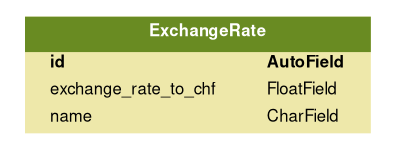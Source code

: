 digraph model_graph {
  fontname = "Helvetica"
  fontsize = 8
  splines  = true

  graph [ dpi = 300 ];

  node [
    fontname = "Helvetica"
    fontsize = 8
    shape = "plaintext"
  ]

  edge [
    fontname = "Helvetica"
    fontsize = 8
  ]
  webshop_models_ExchangeRate [label=<
    <TABLE BGCOLOR="palegoldenrod" BORDER="0" CELLBORDER="0" CELLSPACING="0">
    <TR><TD COLSPAN="2" CELLPADDING="4" ALIGN="CENTER" BGCOLOR="olivedrab4">
    <FONT FACE="Helvetica Bold" COLOR="white">
    ExchangeRate
    </FONT></TD></TR>

    <TR><TD ALIGN="LEFT" BORDER="0">
    <FONT FACE="Helvetica Bold">id</FONT>
    </TD><TD ALIGN="LEFT">
    <FONT FACE="Helvetica Bold">AutoField</FONT>
    </TD></TR>

    <TR><TD ALIGN="LEFT" BORDER="0">
    <FONT FACE="Helvetica ">exchange_rate_to_chf</FONT>
    </TD><TD ALIGN="LEFT">
    <FONT FACE="Helvetica ">FloatField</FONT>
    </TD></TR>

    <TR><TD ALIGN="LEFT" BORDER="0">
    <FONT FACE="Helvetica ">name</FONT>
    </TD><TD ALIGN="LEFT">
    <FONT FACE="Helvetica ">CharField</FONT>
    </TD></TR>

    </TABLE>
    >]
webshop_models_ExchangeRate;
}
